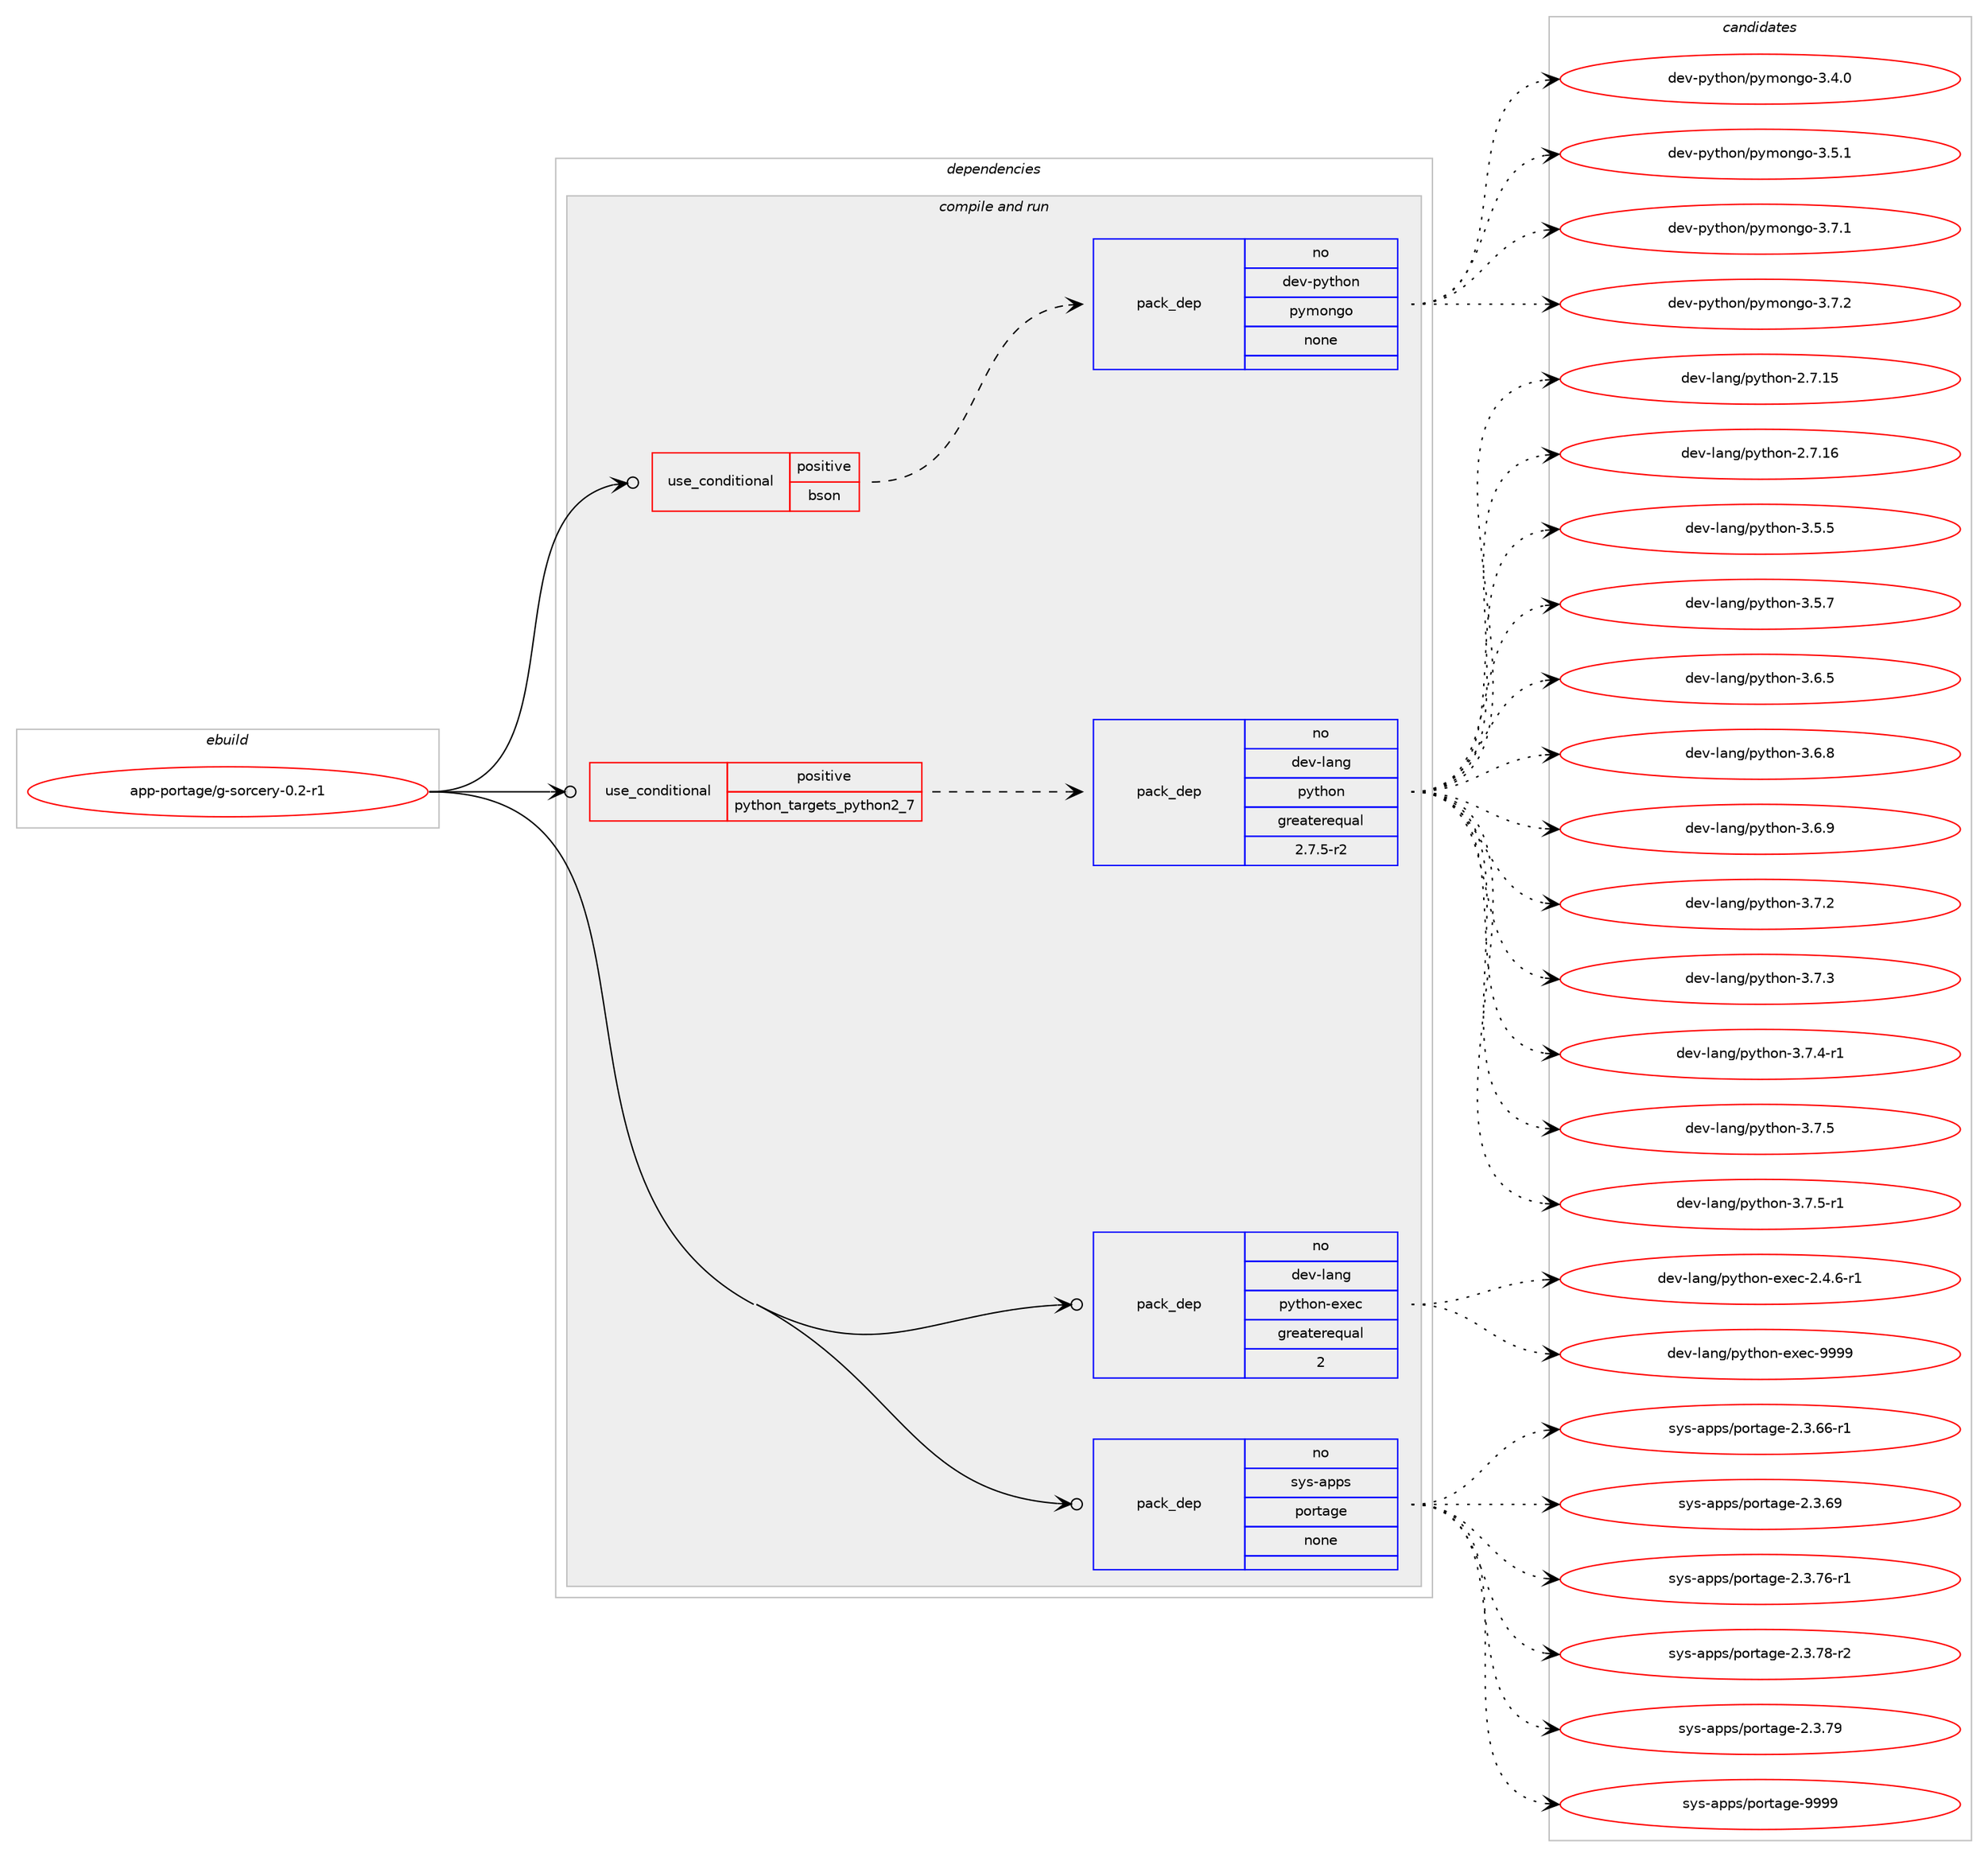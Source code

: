 digraph prolog {

# *************
# Graph options
# *************

newrank=true;
concentrate=true;
compound=true;
graph [rankdir=LR,fontname=Helvetica,fontsize=10,ranksep=1.5];#, ranksep=2.5, nodesep=0.2];
edge  [arrowhead=vee];
node  [fontname=Helvetica,fontsize=10];

# **********
# The ebuild
# **********

subgraph cluster_leftcol {
color=gray;
rank=same;
label=<<i>ebuild</i>>;
id [label="app-portage/g-sorcery-0.2-r1", color=red, width=4, href="../app-portage/g-sorcery-0.2-r1.svg"];
}

# ****************
# The dependencies
# ****************

subgraph cluster_midcol {
color=gray;
label=<<i>dependencies</i>>;
subgraph cluster_compile {
fillcolor="#eeeeee";
style=filled;
label=<<i>compile</i>>;
}
subgraph cluster_compileandrun {
fillcolor="#eeeeee";
style=filled;
label=<<i>compile and run</i>>;
subgraph cond120429 {
dependency505190 [label=<<TABLE BORDER="0" CELLBORDER="1" CELLSPACING="0" CELLPADDING="4"><TR><TD ROWSPAN="3" CELLPADDING="10">use_conditional</TD></TR><TR><TD>positive</TD></TR><TR><TD>bson</TD></TR></TABLE>>, shape=none, color=red];
subgraph pack375630 {
dependency505191 [label=<<TABLE BORDER="0" CELLBORDER="1" CELLSPACING="0" CELLPADDING="4" WIDTH="220"><TR><TD ROWSPAN="6" CELLPADDING="30">pack_dep</TD></TR><TR><TD WIDTH="110">no</TD></TR><TR><TD>dev-python</TD></TR><TR><TD>pymongo</TD></TR><TR><TD>none</TD></TR><TR><TD></TD></TR></TABLE>>, shape=none, color=blue];
}
dependency505190:e -> dependency505191:w [weight=20,style="dashed",arrowhead="vee"];
}
id:e -> dependency505190:w [weight=20,style="solid",arrowhead="odotvee"];
subgraph cond120430 {
dependency505192 [label=<<TABLE BORDER="0" CELLBORDER="1" CELLSPACING="0" CELLPADDING="4"><TR><TD ROWSPAN="3" CELLPADDING="10">use_conditional</TD></TR><TR><TD>positive</TD></TR><TR><TD>python_targets_python2_7</TD></TR></TABLE>>, shape=none, color=red];
subgraph pack375631 {
dependency505193 [label=<<TABLE BORDER="0" CELLBORDER="1" CELLSPACING="0" CELLPADDING="4" WIDTH="220"><TR><TD ROWSPAN="6" CELLPADDING="30">pack_dep</TD></TR><TR><TD WIDTH="110">no</TD></TR><TR><TD>dev-lang</TD></TR><TR><TD>python</TD></TR><TR><TD>greaterequal</TD></TR><TR><TD>2.7.5-r2</TD></TR></TABLE>>, shape=none, color=blue];
}
dependency505192:e -> dependency505193:w [weight=20,style="dashed",arrowhead="vee"];
}
id:e -> dependency505192:w [weight=20,style="solid",arrowhead="odotvee"];
subgraph pack375632 {
dependency505194 [label=<<TABLE BORDER="0" CELLBORDER="1" CELLSPACING="0" CELLPADDING="4" WIDTH="220"><TR><TD ROWSPAN="6" CELLPADDING="30">pack_dep</TD></TR><TR><TD WIDTH="110">no</TD></TR><TR><TD>dev-lang</TD></TR><TR><TD>python-exec</TD></TR><TR><TD>greaterequal</TD></TR><TR><TD>2</TD></TR></TABLE>>, shape=none, color=blue];
}
id:e -> dependency505194:w [weight=20,style="solid",arrowhead="odotvee"];
subgraph pack375633 {
dependency505195 [label=<<TABLE BORDER="0" CELLBORDER="1" CELLSPACING="0" CELLPADDING="4" WIDTH="220"><TR><TD ROWSPAN="6" CELLPADDING="30">pack_dep</TD></TR><TR><TD WIDTH="110">no</TD></TR><TR><TD>sys-apps</TD></TR><TR><TD>portage</TD></TR><TR><TD>none</TD></TR><TR><TD></TD></TR></TABLE>>, shape=none, color=blue];
}
id:e -> dependency505195:w [weight=20,style="solid",arrowhead="odotvee"];
}
subgraph cluster_run {
fillcolor="#eeeeee";
style=filled;
label=<<i>run</i>>;
}
}

# **************
# The candidates
# **************

subgraph cluster_choices {
rank=same;
color=gray;
label=<<i>candidates</i>>;

subgraph choice375630 {
color=black;
nodesep=1;
choice1001011184511212111610411111047112121109111110103111455146524648 [label="dev-python/pymongo-3.4.0", color=red, width=4,href="../dev-python/pymongo-3.4.0.svg"];
choice1001011184511212111610411111047112121109111110103111455146534649 [label="dev-python/pymongo-3.5.1", color=red, width=4,href="../dev-python/pymongo-3.5.1.svg"];
choice1001011184511212111610411111047112121109111110103111455146554649 [label="dev-python/pymongo-3.7.1", color=red, width=4,href="../dev-python/pymongo-3.7.1.svg"];
choice1001011184511212111610411111047112121109111110103111455146554650 [label="dev-python/pymongo-3.7.2", color=red, width=4,href="../dev-python/pymongo-3.7.2.svg"];
dependency505191:e -> choice1001011184511212111610411111047112121109111110103111455146524648:w [style=dotted,weight="100"];
dependency505191:e -> choice1001011184511212111610411111047112121109111110103111455146534649:w [style=dotted,weight="100"];
dependency505191:e -> choice1001011184511212111610411111047112121109111110103111455146554649:w [style=dotted,weight="100"];
dependency505191:e -> choice1001011184511212111610411111047112121109111110103111455146554650:w [style=dotted,weight="100"];
}
subgraph choice375631 {
color=black;
nodesep=1;
choice10010111845108971101034711212111610411111045504655464953 [label="dev-lang/python-2.7.15", color=red, width=4,href="../dev-lang/python-2.7.15.svg"];
choice10010111845108971101034711212111610411111045504655464954 [label="dev-lang/python-2.7.16", color=red, width=4,href="../dev-lang/python-2.7.16.svg"];
choice100101118451089711010347112121116104111110455146534653 [label="dev-lang/python-3.5.5", color=red, width=4,href="../dev-lang/python-3.5.5.svg"];
choice100101118451089711010347112121116104111110455146534655 [label="dev-lang/python-3.5.7", color=red, width=4,href="../dev-lang/python-3.5.7.svg"];
choice100101118451089711010347112121116104111110455146544653 [label="dev-lang/python-3.6.5", color=red, width=4,href="../dev-lang/python-3.6.5.svg"];
choice100101118451089711010347112121116104111110455146544656 [label="dev-lang/python-3.6.8", color=red, width=4,href="../dev-lang/python-3.6.8.svg"];
choice100101118451089711010347112121116104111110455146544657 [label="dev-lang/python-3.6.9", color=red, width=4,href="../dev-lang/python-3.6.9.svg"];
choice100101118451089711010347112121116104111110455146554650 [label="dev-lang/python-3.7.2", color=red, width=4,href="../dev-lang/python-3.7.2.svg"];
choice100101118451089711010347112121116104111110455146554651 [label="dev-lang/python-3.7.3", color=red, width=4,href="../dev-lang/python-3.7.3.svg"];
choice1001011184510897110103471121211161041111104551465546524511449 [label="dev-lang/python-3.7.4-r1", color=red, width=4,href="../dev-lang/python-3.7.4-r1.svg"];
choice100101118451089711010347112121116104111110455146554653 [label="dev-lang/python-3.7.5", color=red, width=4,href="../dev-lang/python-3.7.5.svg"];
choice1001011184510897110103471121211161041111104551465546534511449 [label="dev-lang/python-3.7.5-r1", color=red, width=4,href="../dev-lang/python-3.7.5-r1.svg"];
dependency505193:e -> choice10010111845108971101034711212111610411111045504655464953:w [style=dotted,weight="100"];
dependency505193:e -> choice10010111845108971101034711212111610411111045504655464954:w [style=dotted,weight="100"];
dependency505193:e -> choice100101118451089711010347112121116104111110455146534653:w [style=dotted,weight="100"];
dependency505193:e -> choice100101118451089711010347112121116104111110455146534655:w [style=dotted,weight="100"];
dependency505193:e -> choice100101118451089711010347112121116104111110455146544653:w [style=dotted,weight="100"];
dependency505193:e -> choice100101118451089711010347112121116104111110455146544656:w [style=dotted,weight="100"];
dependency505193:e -> choice100101118451089711010347112121116104111110455146544657:w [style=dotted,weight="100"];
dependency505193:e -> choice100101118451089711010347112121116104111110455146554650:w [style=dotted,weight="100"];
dependency505193:e -> choice100101118451089711010347112121116104111110455146554651:w [style=dotted,weight="100"];
dependency505193:e -> choice1001011184510897110103471121211161041111104551465546524511449:w [style=dotted,weight="100"];
dependency505193:e -> choice100101118451089711010347112121116104111110455146554653:w [style=dotted,weight="100"];
dependency505193:e -> choice1001011184510897110103471121211161041111104551465546534511449:w [style=dotted,weight="100"];
}
subgraph choice375632 {
color=black;
nodesep=1;
choice10010111845108971101034711212111610411111045101120101994550465246544511449 [label="dev-lang/python-exec-2.4.6-r1", color=red, width=4,href="../dev-lang/python-exec-2.4.6-r1.svg"];
choice10010111845108971101034711212111610411111045101120101994557575757 [label="dev-lang/python-exec-9999", color=red, width=4,href="../dev-lang/python-exec-9999.svg"];
dependency505194:e -> choice10010111845108971101034711212111610411111045101120101994550465246544511449:w [style=dotted,weight="100"];
dependency505194:e -> choice10010111845108971101034711212111610411111045101120101994557575757:w [style=dotted,weight="100"];
}
subgraph choice375633 {
color=black;
nodesep=1;
choice11512111545971121121154711211111411697103101455046514654544511449 [label="sys-apps/portage-2.3.66-r1", color=red, width=4,href="../sys-apps/portage-2.3.66-r1.svg"];
choice1151211154597112112115471121111141169710310145504651465457 [label="sys-apps/portage-2.3.69", color=red, width=4,href="../sys-apps/portage-2.3.69.svg"];
choice11512111545971121121154711211111411697103101455046514655544511449 [label="sys-apps/portage-2.3.76-r1", color=red, width=4,href="../sys-apps/portage-2.3.76-r1.svg"];
choice11512111545971121121154711211111411697103101455046514655564511450 [label="sys-apps/portage-2.3.78-r2", color=red, width=4,href="../sys-apps/portage-2.3.78-r2.svg"];
choice1151211154597112112115471121111141169710310145504651465557 [label="sys-apps/portage-2.3.79", color=red, width=4,href="../sys-apps/portage-2.3.79.svg"];
choice115121115459711211211547112111114116971031014557575757 [label="sys-apps/portage-9999", color=red, width=4,href="../sys-apps/portage-9999.svg"];
dependency505195:e -> choice11512111545971121121154711211111411697103101455046514654544511449:w [style=dotted,weight="100"];
dependency505195:e -> choice1151211154597112112115471121111141169710310145504651465457:w [style=dotted,weight="100"];
dependency505195:e -> choice11512111545971121121154711211111411697103101455046514655544511449:w [style=dotted,weight="100"];
dependency505195:e -> choice11512111545971121121154711211111411697103101455046514655564511450:w [style=dotted,weight="100"];
dependency505195:e -> choice1151211154597112112115471121111141169710310145504651465557:w [style=dotted,weight="100"];
dependency505195:e -> choice115121115459711211211547112111114116971031014557575757:w [style=dotted,weight="100"];
}
}

}

